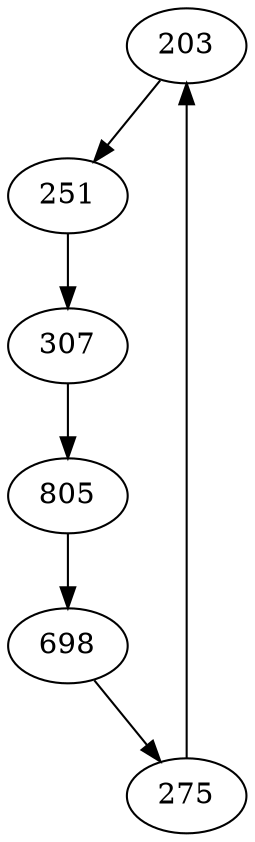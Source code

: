 digraph "Net Graph with 5 nodes" {
edge ["class"="link-class"]
"203" -> "251" ["weight"="5.9"]
"251" -> "307" ["weight"="7.2"]
"307" -> "805" ["weight"="6.3"]
"805" -> "698" ["weight"="4.5"]
"698" -> "275" ["weight"="4.7"]
"275" -> "203" ["weight"="8.4"]
}